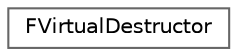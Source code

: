 digraph "Graphical Class Hierarchy"
{
 // INTERACTIVE_SVG=YES
 // LATEX_PDF_SIZE
  bgcolor="transparent";
  edge [fontname=Helvetica,fontsize=10,labelfontname=Helvetica,labelfontsize=10];
  node [fontname=Helvetica,fontsize=10,shape=box,height=0.2,width=0.4];
  rankdir="LR";
  Node0 [id="Node000000",label="FVirtualDestructor",height=0.2,width=0.4,color="grey40", fillcolor="white", style="filled",URL="$d5/dcc/structFVirtualDestructor.html",tooltip=" "];
}
